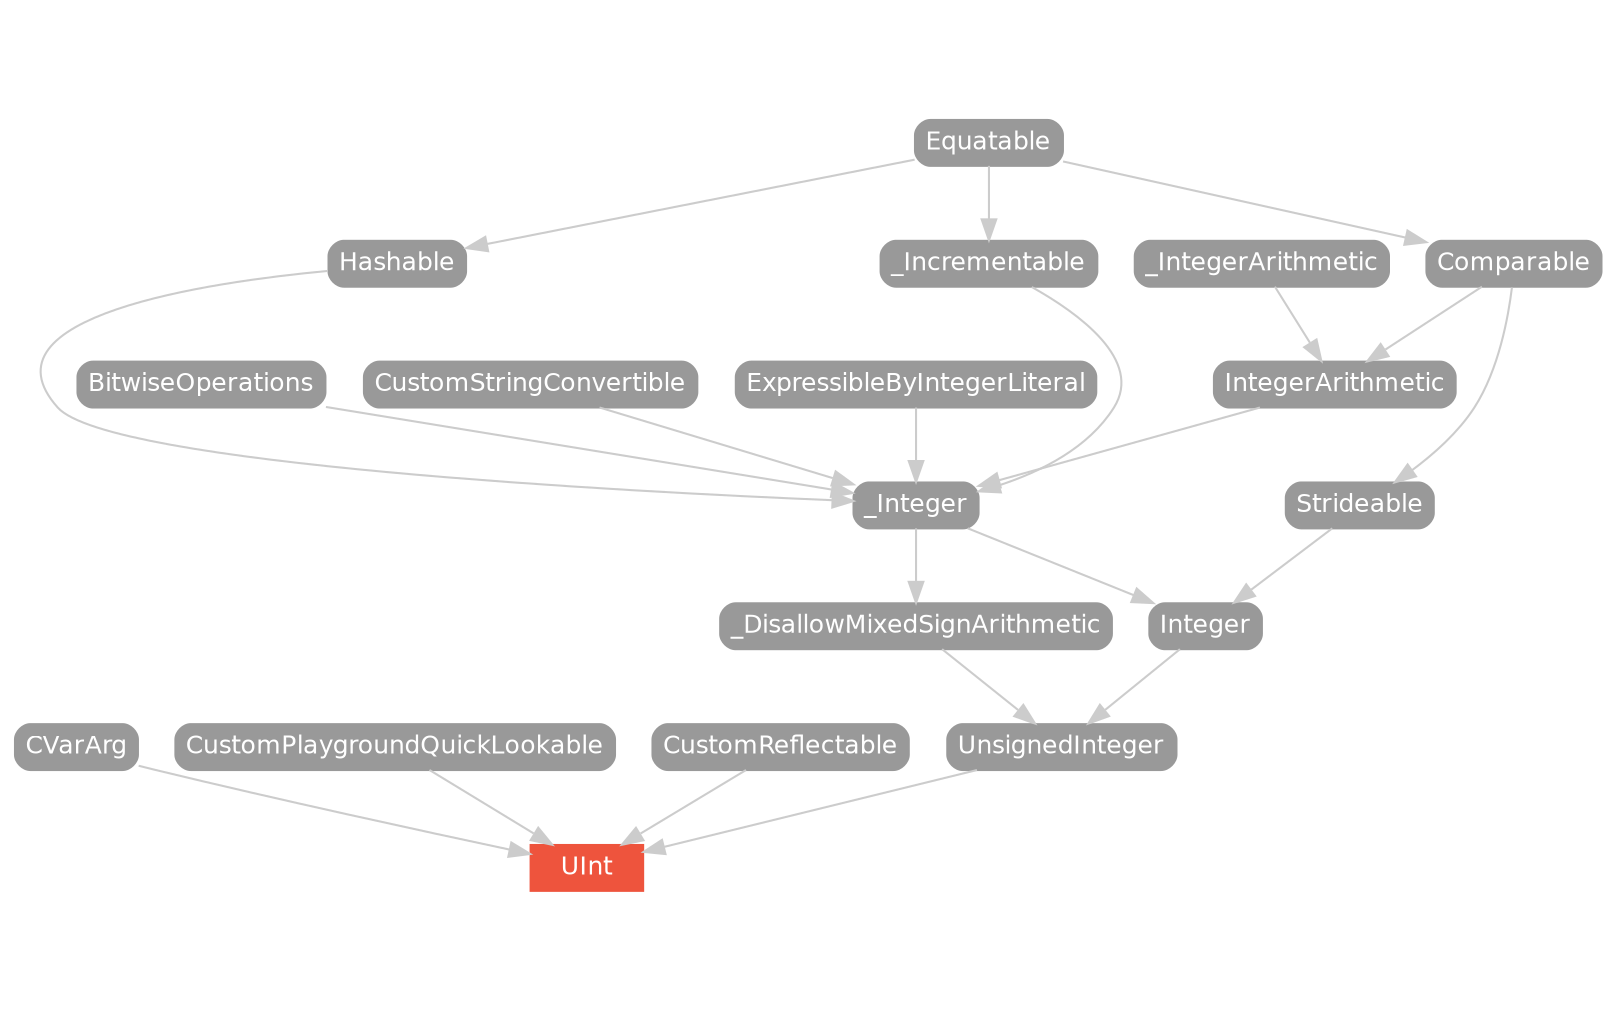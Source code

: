 strict digraph "UInt - Type Hierarchy - SwiftDoc.org" {
    pad="0.1,0.8"
    node [shape=box, style="filled,rounded", color="#999999", fillcolor="#999999", fontcolor=white, fontname=Helvetica, fontnames="Helvetica,sansserif", fontsize=12, margin="0.07,0.05", height="0.3"]
    edge [color="#cccccc"]
    "BitwiseOperations" [URL="/protocol/BitwiseOperations/hierarchy/"]
    "CVarArg" [URL="/protocol/CVarArg/hierarchy/"]
    "Comparable" [URL="/protocol/Comparable/hierarchy/"]
    "CustomPlaygroundQuickLookable" [URL="/protocol/CustomPlaygroundQuickLookable/hierarchy/"]
    "CustomReflectable" [URL="/protocol/CustomReflectable/hierarchy/"]
    "CustomStringConvertible" [URL="/protocol/CustomStringConvertible/hierarchy/"]
    "Equatable" [URL="/protocol/Equatable/hierarchy/"]
    "ExpressibleByIntegerLiteral" [URL="/protocol/ExpressibleByIntegerLiteral/hierarchy/"]
    "Hashable" [URL="/protocol/Hashable/hierarchy/"]
    "Integer" [URL="/protocol/Integer/hierarchy/"]
    "IntegerArithmetic" [URL="/protocol/IntegerArithmetic/hierarchy/"]
    "Strideable" [URL="/protocol/Strideable/hierarchy/"]
    "UInt" [URL="/type/UInt/", style="filled", fillcolor="#ee543d", color="#ee543d"]
    "UnsignedInteger" [URL="/protocol/UnsignedInteger/hierarchy/"]
    "_DisallowMixedSignArithmetic" [URL="/protocol/_DisallowMixedSignArithmetic/hierarchy/"]
    "_Incrementable" [URL="/protocol/_Incrementable/hierarchy/"]
    "_Integer" [URL="/protocol/_Integer/hierarchy/"]
    "_IntegerArithmetic" [URL="/protocol/_IntegerArithmetic/hierarchy/"]    "UnsignedInteger" -> "UInt"
    "CustomReflectable" -> "UInt"
    "CustomPlaygroundQuickLookable" -> "UInt"
    "CVarArg" -> "UInt"
    "_DisallowMixedSignArithmetic" -> "UnsignedInteger"
    "Integer" -> "UnsignedInteger"
    "_Integer" -> "_DisallowMixedSignArithmetic"
    "ExpressibleByIntegerLiteral" -> "_Integer"
    "CustomStringConvertible" -> "_Integer"
    "Hashable" -> "_Integer"
    "IntegerArithmetic" -> "_Integer"
    "BitwiseOperations" -> "_Integer"
    "_Incrementable" -> "_Integer"
    "Equatable" -> "Hashable"
    "_IntegerArithmetic" -> "IntegerArithmetic"
    "Comparable" -> "IntegerArithmetic"
    "Equatable" -> "Comparable"
    "Equatable" -> "_Incrementable"
    "_Integer" -> "Integer"
    "Strideable" -> "Integer"
    "ExpressibleByIntegerLiteral" -> "_Integer"
    "CustomStringConvertible" -> "_Integer"
    "Hashable" -> "_Integer"
    "IntegerArithmetic" -> "_Integer"
    "BitwiseOperations" -> "_Integer"
    "_Incrementable" -> "_Integer"
    "Equatable" -> "Hashable"
    "_IntegerArithmetic" -> "IntegerArithmetic"
    "Comparable" -> "IntegerArithmetic"
    "Equatable" -> "Comparable"
    "Equatable" -> "_Incrementable"
    "Comparable" -> "Strideable"
    "Equatable" -> "Comparable"
    subgraph Types {
        rank = max; "UInt";
    }
}